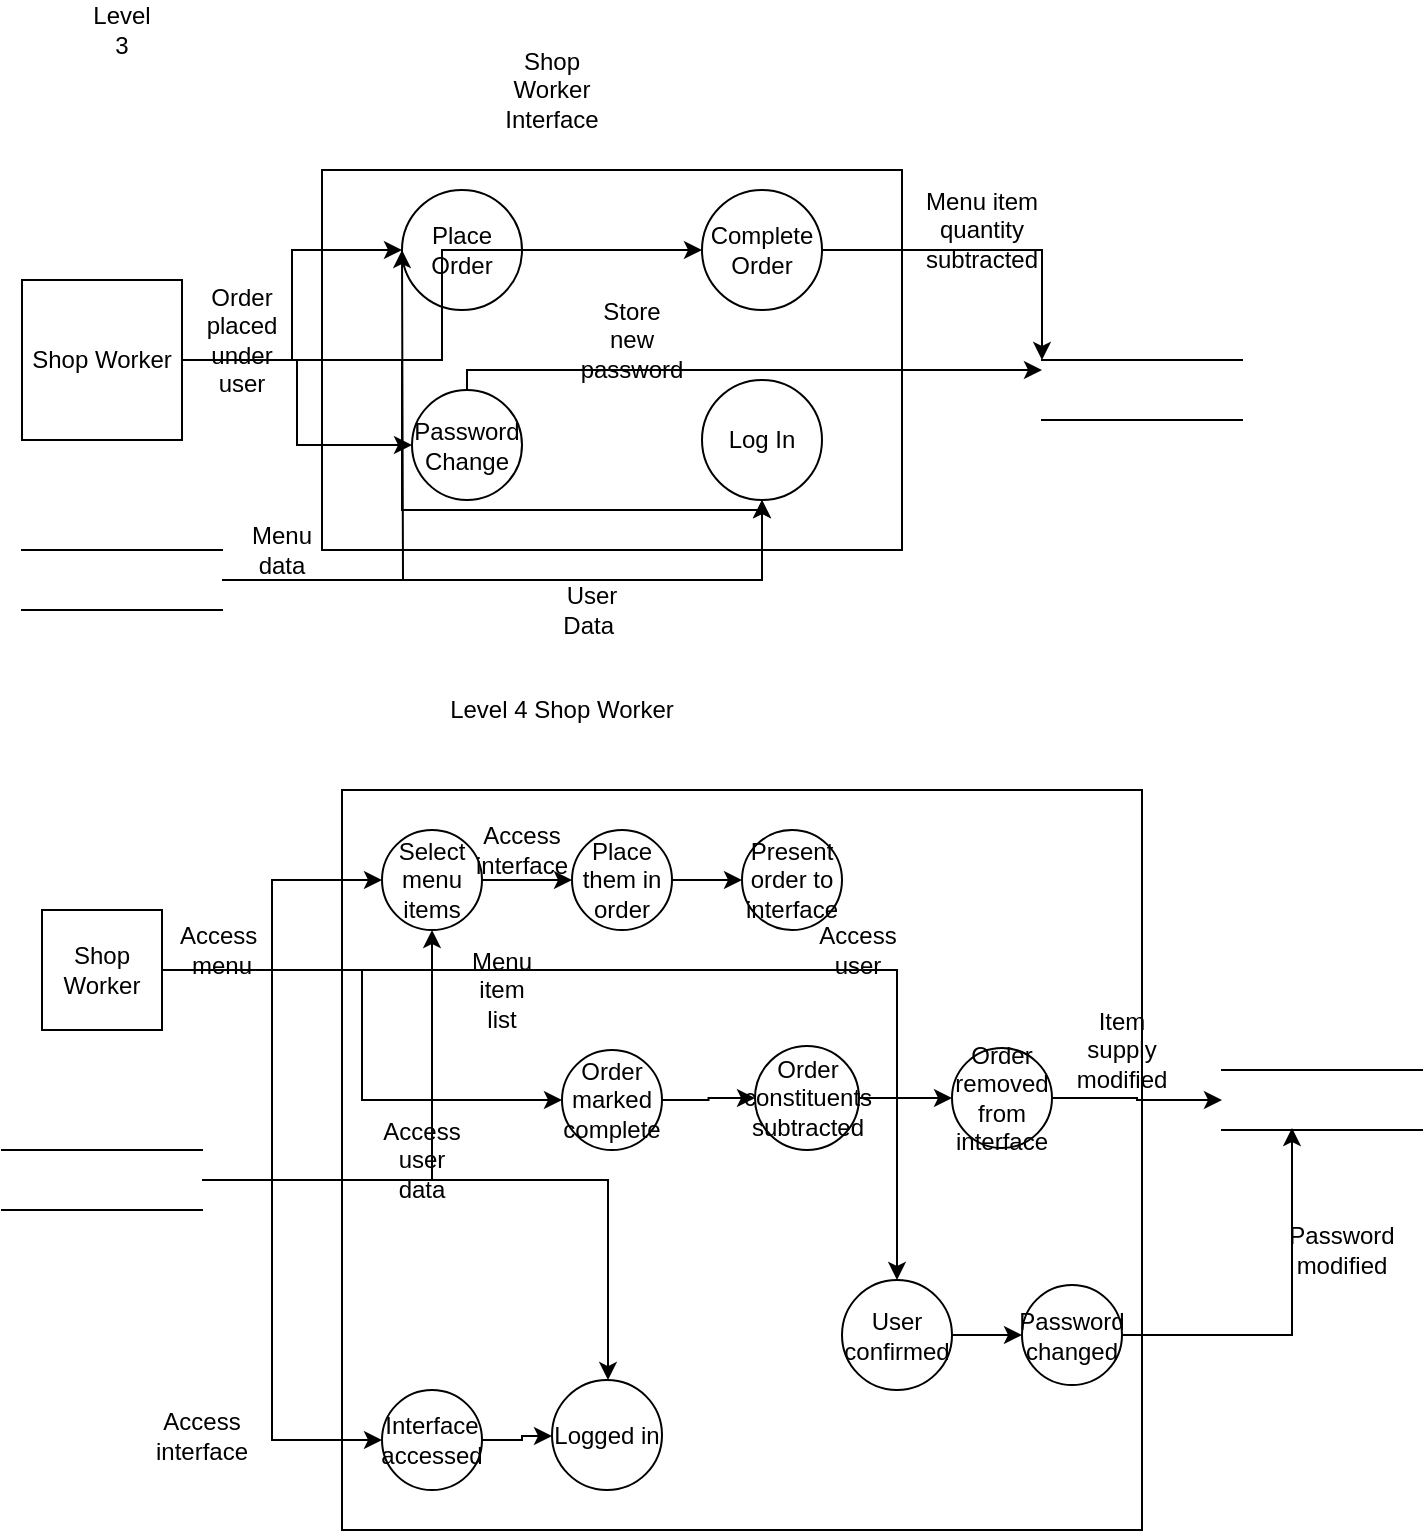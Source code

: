 <mxfile version="10.6.6" type="device"><diagram id="OYHMDqmHyc10RLXJSrQY" name="Page-1"><mxGraphModel dx="1181" dy="649" grid="1" gridSize="10" guides="1" tooltips="1" connect="1" arrows="1" fold="1" page="1" pageScale="1" pageWidth="850" pageHeight="1100" math="0" shadow="0"><root><mxCell id="0"/><mxCell id="1" parent="0"/><mxCell id="fQuJGt3w2EZEu7xlyse4-30" value="" style="rounded=0;whiteSpace=wrap;html=1;" parent="1" vertex="1"><mxGeometry x="180" y="410" width="400" height="370" as="geometry"/></mxCell><mxCell id="fQuJGt3w2EZEu7xlyse4-4" value="" style="rounded=0;whiteSpace=wrap;html=1;" parent="1" vertex="1"><mxGeometry x="170" y="100" width="290" height="190" as="geometry"/></mxCell><mxCell id="fQuJGt3w2EZEu7xlyse4-1" value="Level 3" style="text;html=1;strokeColor=none;fillColor=none;align=center;verticalAlign=middle;whiteSpace=wrap;rounded=0;" parent="1" vertex="1"><mxGeometry x="50" y="20" width="40" height="20" as="geometry"/></mxCell><mxCell id="fQuJGt3w2EZEu7xlyse4-2" value="Place Order" style="ellipse;whiteSpace=wrap;html=1;aspect=fixed;" parent="1" vertex="1"><mxGeometry x="210" y="110" width="60" height="60" as="geometry"/></mxCell><mxCell id="fQuJGt3w2EZEu7xlyse4-16" style="edgeStyle=orthogonalEdgeStyle;rounded=0;orthogonalLoop=1;jettySize=auto;html=1;exitX=1;exitY=0.5;exitDx=0;exitDy=0;entryX=0;entryY=0;entryDx=0;entryDy=0;" parent="1" source="fQuJGt3w2EZEu7xlyse4-3" target="fQuJGt3w2EZEu7xlyse4-10" edge="1"><mxGeometry relative="1" as="geometry"/></mxCell><mxCell id="fQuJGt3w2EZEu7xlyse4-3" value="Complete Order" style="ellipse;whiteSpace=wrap;html=1;aspect=fixed;" parent="1" vertex="1"><mxGeometry x="360" y="110" width="60" height="60" as="geometry"/></mxCell><mxCell id="fQuJGt3w2EZEu7xlyse4-5" value="Shop Worker Interface" style="text;html=1;strokeColor=none;fillColor=none;align=center;verticalAlign=middle;whiteSpace=wrap;rounded=0;" parent="1" vertex="1"><mxGeometry x="265" y="50" width="40" height="20" as="geometry"/></mxCell><mxCell id="fQuJGt3w2EZEu7xlyse4-6" value="Password Change" style="ellipse;whiteSpace=wrap;html=1;aspect=fixed;" parent="1" vertex="1"><mxGeometry x="215" y="210" width="55" height="55" as="geometry"/></mxCell><mxCell id="fQuJGt3w2EZEu7xlyse4-7" value="Log In" style="ellipse;whiteSpace=wrap;html=1;aspect=fixed;" parent="1" vertex="1"><mxGeometry x="360" y="205" width="60" height="60" as="geometry"/></mxCell><mxCell id="fQuJGt3w2EZEu7xlyse4-11" style="edgeStyle=orthogonalEdgeStyle;rounded=0;orthogonalLoop=1;jettySize=auto;html=1;" parent="1" source="fQuJGt3w2EZEu7xlyse4-8" target="fQuJGt3w2EZEu7xlyse4-2" edge="1"><mxGeometry relative="1" as="geometry"/></mxCell><mxCell id="fQuJGt3w2EZEu7xlyse4-15" style="edgeStyle=orthogonalEdgeStyle;rounded=0;orthogonalLoop=1;jettySize=auto;html=1;" parent="1" source="fQuJGt3w2EZEu7xlyse4-8" target="fQuJGt3w2EZEu7xlyse4-3" edge="1"><mxGeometry relative="1" as="geometry"/></mxCell><mxCell id="fQuJGt3w2EZEu7xlyse4-18" style="edgeStyle=orthogonalEdgeStyle;rounded=0;orthogonalLoop=1;jettySize=auto;html=1;" parent="1" source="fQuJGt3w2EZEu7xlyse4-8" target="fQuJGt3w2EZEu7xlyse4-6" edge="1"><mxGeometry relative="1" as="geometry"/></mxCell><mxCell id="fQuJGt3w2EZEu7xlyse4-24" style="edgeStyle=orthogonalEdgeStyle;rounded=0;orthogonalLoop=1;jettySize=auto;html=1;" parent="1" source="fQuJGt3w2EZEu7xlyse4-8" target="fQuJGt3w2EZEu7xlyse4-7" edge="1"><mxGeometry relative="1" as="geometry"><Array as="points"><mxPoint x="210" y="195"/><mxPoint x="210" y="270"/><mxPoint x="390" y="270"/></Array></mxGeometry></mxCell><mxCell id="fQuJGt3w2EZEu7xlyse4-8" value="Shop Worker" style="whiteSpace=wrap;html=1;aspect=fixed;" parent="1" vertex="1"><mxGeometry x="20" y="155" width="80" height="80" as="geometry"/></mxCell><mxCell id="fQuJGt3w2EZEu7xlyse4-12" style="edgeStyle=orthogonalEdgeStyle;rounded=0;orthogonalLoop=1;jettySize=auto;html=1;" parent="1" source="fQuJGt3w2EZEu7xlyse4-9" edge="1"><mxGeometry relative="1" as="geometry"><mxPoint x="210" y="140" as="targetPoint"/></mxGeometry></mxCell><mxCell id="fQuJGt3w2EZEu7xlyse4-25" style="edgeStyle=orthogonalEdgeStyle;rounded=0;orthogonalLoop=1;jettySize=auto;html=1;entryX=0.5;entryY=1;entryDx=0;entryDy=0;" parent="1" source="fQuJGt3w2EZEu7xlyse4-9" target="fQuJGt3w2EZEu7xlyse4-7" edge="1"><mxGeometry relative="1" as="geometry"/></mxCell><mxCell id="fQuJGt3w2EZEu7xlyse4-9" value="" style="html=1;dashed=0;whitespace=wrap;shape=partialRectangle;right=0;left=0;fillColor=none;" parent="1" vertex="1"><mxGeometry x="20" y="290" width="100" height="30" as="geometry"/></mxCell><mxCell id="fQuJGt3w2EZEu7xlyse4-22" style="edgeStyle=orthogonalEdgeStyle;rounded=0;orthogonalLoop=1;jettySize=auto;html=1;" parent="1" source="fQuJGt3w2EZEu7xlyse4-6" target="fQuJGt3w2EZEu7xlyse4-10" edge="1"><mxGeometry relative="1" as="geometry"><Array as="points"><mxPoint x="243" y="200"/></Array></mxGeometry></mxCell><mxCell id="fQuJGt3w2EZEu7xlyse4-10" value="" style="html=1;dashed=0;whitespace=wrap;shape=partialRectangle;right=0;left=0;fillColor=none;" parent="1" vertex="1"><mxGeometry x="530" y="195" width="100" height="30" as="geometry"/></mxCell><mxCell id="fQuJGt3w2EZEu7xlyse4-13" value="Order placed under user" style="text;html=1;strokeColor=none;fillColor=none;align=center;verticalAlign=middle;whiteSpace=wrap;rounded=0;" parent="1" vertex="1"><mxGeometry x="110" y="175" width="40" height="20" as="geometry"/></mxCell><mxCell id="fQuJGt3w2EZEu7xlyse4-14" value="Menu data" style="text;html=1;strokeColor=none;fillColor=none;align=center;verticalAlign=middle;whiteSpace=wrap;rounded=0;" parent="1" vertex="1"><mxGeometry x="130" y="280" width="40" height="20" as="geometry"/></mxCell><mxCell id="fQuJGt3w2EZEu7xlyse4-17" value="Menu item quantity subtracted" style="text;html=1;strokeColor=none;fillColor=none;align=center;verticalAlign=middle;whiteSpace=wrap;rounded=0;" parent="1" vertex="1"><mxGeometry x="480" y="120" width="40" height="20" as="geometry"/></mxCell><mxCell id="fQuJGt3w2EZEu7xlyse4-23" value="Store new password" style="text;html=1;strokeColor=none;fillColor=none;align=center;verticalAlign=middle;whiteSpace=wrap;rounded=0;" parent="1" vertex="1"><mxGeometry x="305" y="175" width="40" height="20" as="geometry"/></mxCell><mxCell id="fQuJGt3w2EZEu7xlyse4-26" value="User Data&amp;nbsp;" style="text;html=1;strokeColor=none;fillColor=none;align=center;verticalAlign=middle;whiteSpace=wrap;rounded=0;" parent="1" vertex="1"><mxGeometry x="285" y="310" width="40" height="20" as="geometry"/></mxCell><mxCell id="fQuJGt3w2EZEu7xlyse4-41" style="edgeStyle=orthogonalEdgeStyle;rounded=0;orthogonalLoop=1;jettySize=auto;html=1;entryX=0;entryY=0.5;entryDx=0;entryDy=0;" parent="1" source="fQuJGt3w2EZEu7xlyse4-27" target="fQuJGt3w2EZEu7xlyse4-31" edge="1"><mxGeometry relative="1" as="geometry"/></mxCell><mxCell id="fQuJGt3w2EZEu7xlyse4-50" style="edgeStyle=orthogonalEdgeStyle;rounded=0;orthogonalLoop=1;jettySize=auto;html=1;exitX=1;exitY=0.5;exitDx=0;exitDy=0;entryX=0;entryY=0.5;entryDx=0;entryDy=0;" parent="1" source="fQuJGt3w2EZEu7xlyse4-27" target="fQuJGt3w2EZEu7xlyse4-35" edge="1"><mxGeometry relative="1" as="geometry"><Array as="points"><mxPoint x="145" y="500"/><mxPoint x="145" y="735"/></Array></mxGeometry></mxCell><mxCell id="fQuJGt3w2EZEu7xlyse4-58" style="edgeStyle=orthogonalEdgeStyle;rounded=0;orthogonalLoop=1;jettySize=auto;html=1;exitX=1;exitY=0.5;exitDx=0;exitDy=0;entryX=0;entryY=0.5;entryDx=0;entryDy=0;" parent="1" source="fQuJGt3w2EZEu7xlyse4-27" target="fQuJGt3w2EZEu7xlyse4-34" edge="1"><mxGeometry relative="1" as="geometry"/></mxCell><mxCell id="fQuJGt3w2EZEu7xlyse4-61" style="edgeStyle=orthogonalEdgeStyle;rounded=0;orthogonalLoop=1;jettySize=auto;html=1;exitX=1;exitY=0.5;exitDx=0;exitDy=0;" parent="1" source="fQuJGt3w2EZEu7xlyse4-27" target="fQuJGt3w2EZEu7xlyse4-37" edge="1"><mxGeometry relative="1" as="geometry"/></mxCell><mxCell id="fQuJGt3w2EZEu7xlyse4-27" value="Shop Worker" style="whiteSpace=wrap;html=1;aspect=fixed;" parent="1" vertex="1"><mxGeometry x="30" y="470" width="60" height="60" as="geometry"/></mxCell><mxCell id="fQuJGt3w2EZEu7xlyse4-28" value="Level 4 Shop Worker" style="text;html=1;strokeColor=none;fillColor=none;align=center;verticalAlign=middle;whiteSpace=wrap;rounded=0;" parent="1" vertex="1"><mxGeometry x="230" y="360" width="120" height="20" as="geometry"/></mxCell><mxCell id="fQuJGt3w2EZEu7xlyse4-54" style="edgeStyle=orthogonalEdgeStyle;rounded=0;orthogonalLoop=1;jettySize=auto;html=1;" parent="1" source="fQuJGt3w2EZEu7xlyse4-29" target="fQuJGt3w2EZEu7xlyse4-36" edge="1"><mxGeometry relative="1" as="geometry"><Array as="points"><mxPoint x="313" y="605"/></Array></mxGeometry></mxCell><mxCell id="fQuJGt3w2EZEu7xlyse4-56" style="edgeStyle=orthogonalEdgeStyle;rounded=0;orthogonalLoop=1;jettySize=auto;html=1;exitX=1;exitY=0.5;exitDx=0;exitDy=0;" parent="1" source="fQuJGt3w2EZEu7xlyse4-29" target="fQuJGt3w2EZEu7xlyse4-31" edge="1"><mxGeometry relative="1" as="geometry"/></mxCell><mxCell id="fQuJGt3w2EZEu7xlyse4-29" value="" style="html=1;dashed=0;whitespace=wrap;shape=partialRectangle;right=0;left=0;fillColor=none;" parent="1" vertex="1"><mxGeometry x="10" y="590" width="100" height="30" as="geometry"/></mxCell><mxCell id="fQuJGt3w2EZEu7xlyse4-42" value="" style="edgeStyle=orthogonalEdgeStyle;rounded=0;orthogonalLoop=1;jettySize=auto;html=1;" parent="1" source="fQuJGt3w2EZEu7xlyse4-31" target="fQuJGt3w2EZEu7xlyse4-32" edge="1"><mxGeometry relative="1" as="geometry"/></mxCell><mxCell id="fQuJGt3w2EZEu7xlyse4-31" value="Select menu items" style="ellipse;whiteSpace=wrap;html=1;aspect=fixed;" parent="1" vertex="1"><mxGeometry x="200" y="430" width="50" height="50" as="geometry"/></mxCell><mxCell id="fQuJGt3w2EZEu7xlyse4-43" value="" style="edgeStyle=orthogonalEdgeStyle;rounded=0;orthogonalLoop=1;jettySize=auto;html=1;" parent="1" source="fQuJGt3w2EZEu7xlyse4-32" target="fQuJGt3w2EZEu7xlyse4-33" edge="1"><mxGeometry relative="1" as="geometry"/></mxCell><mxCell id="fQuJGt3w2EZEu7xlyse4-32" value="Place them in order" style="ellipse;whiteSpace=wrap;html=1;aspect=fixed;" parent="1" vertex="1"><mxGeometry x="295" y="430" width="50" height="50" as="geometry"/></mxCell><mxCell id="fQuJGt3w2EZEu7xlyse4-33" value="Present order to interface" style="ellipse;whiteSpace=wrap;html=1;aspect=fixed;" parent="1" vertex="1"><mxGeometry x="380" y="430" width="50" height="50" as="geometry"/></mxCell><mxCell id="fQuJGt3w2EZEu7xlyse4-44" value="" style="edgeStyle=orthogonalEdgeStyle;rounded=0;orthogonalLoop=1;jettySize=auto;html=1;" parent="1" source="fQuJGt3w2EZEu7xlyse4-34" target="fQuJGt3w2EZEu7xlyse4-39" edge="1"><mxGeometry relative="1" as="geometry"/></mxCell><mxCell id="fQuJGt3w2EZEu7xlyse4-34" value="Order marked complete" style="ellipse;whiteSpace=wrap;html=1;aspect=fixed;" parent="1" vertex="1"><mxGeometry x="290" y="540" width="50" height="50" as="geometry"/></mxCell><mxCell id="fQuJGt3w2EZEu7xlyse4-47" value="" style="edgeStyle=orthogonalEdgeStyle;rounded=0;orthogonalLoop=1;jettySize=auto;html=1;" parent="1" source="fQuJGt3w2EZEu7xlyse4-35" target="fQuJGt3w2EZEu7xlyse4-36" edge="1"><mxGeometry relative="1" as="geometry"><Array as="points"><mxPoint x="270" y="735"/><mxPoint x="270" y="733"/></Array></mxGeometry></mxCell><mxCell id="fQuJGt3w2EZEu7xlyse4-35" value="Interface accessed" style="ellipse;whiteSpace=wrap;html=1;aspect=fixed;" parent="1" vertex="1"><mxGeometry x="200" y="710" width="50" height="50" as="geometry"/></mxCell><mxCell id="fQuJGt3w2EZEu7xlyse4-36" value="Logged in" style="ellipse;whiteSpace=wrap;html=1;aspect=fixed;" parent="1" vertex="1"><mxGeometry x="285" y="705" width="55" height="55" as="geometry"/></mxCell><mxCell id="fQuJGt3w2EZEu7xlyse4-46" value="" style="edgeStyle=orthogonalEdgeStyle;rounded=0;orthogonalLoop=1;jettySize=auto;html=1;" parent="1" source="fQuJGt3w2EZEu7xlyse4-37" target="fQuJGt3w2EZEu7xlyse4-38" edge="1"><mxGeometry relative="1" as="geometry"/></mxCell><mxCell id="fQuJGt3w2EZEu7xlyse4-37" value="User confirmed" style="ellipse;whiteSpace=wrap;html=1;aspect=fixed;" parent="1" vertex="1"><mxGeometry x="430" y="655" width="55" height="55" as="geometry"/></mxCell><mxCell id="fQuJGt3w2EZEu7xlyse4-64" style="edgeStyle=orthogonalEdgeStyle;rounded=0;orthogonalLoop=1;jettySize=auto;html=1;entryX=0.35;entryY=0.967;entryDx=0;entryDy=0;entryPerimeter=0;" parent="1" source="fQuJGt3w2EZEu7xlyse4-38" target="fQuJGt3w2EZEu7xlyse4-59" edge="1"><mxGeometry relative="1" as="geometry"/></mxCell><mxCell id="fQuJGt3w2EZEu7xlyse4-38" value="Password changed" style="ellipse;whiteSpace=wrap;html=1;aspect=fixed;" parent="1" vertex="1"><mxGeometry x="520" y="657.5" width="50" height="50" as="geometry"/></mxCell><mxCell id="fQuJGt3w2EZEu7xlyse4-45" value="" style="edgeStyle=orthogonalEdgeStyle;rounded=0;orthogonalLoop=1;jettySize=auto;html=1;" parent="1" source="fQuJGt3w2EZEu7xlyse4-39" target="fQuJGt3w2EZEu7xlyse4-40" edge="1"><mxGeometry relative="1" as="geometry"/></mxCell><mxCell id="fQuJGt3w2EZEu7xlyse4-39" value="Order constituents subtracted" style="ellipse;whiteSpace=wrap;html=1;aspect=fixed;" parent="1" vertex="1"><mxGeometry x="386.5" y="538" width="52" height="52" as="geometry"/></mxCell><mxCell id="fQuJGt3w2EZEu7xlyse4-63" style="edgeStyle=orthogonalEdgeStyle;rounded=0;orthogonalLoop=1;jettySize=auto;html=1;" parent="1" source="fQuJGt3w2EZEu7xlyse4-40" target="fQuJGt3w2EZEu7xlyse4-59" edge="1"><mxGeometry relative="1" as="geometry"/></mxCell><mxCell id="fQuJGt3w2EZEu7xlyse4-40" value="Order removed from interface" style="ellipse;whiteSpace=wrap;html=1;aspect=fixed;" parent="1" vertex="1"><mxGeometry x="485" y="539" width="50" height="50" as="geometry"/></mxCell><mxCell id="fQuJGt3w2EZEu7xlyse4-48" value="Access&amp;nbsp;&lt;br&gt;menu&lt;br&gt;" style="text;html=1;strokeColor=none;fillColor=none;align=center;verticalAlign=middle;whiteSpace=wrap;rounded=0;" parent="1" vertex="1"><mxGeometry x="100" y="480" width="40" height="20" as="geometry"/></mxCell><mxCell id="fQuJGt3w2EZEu7xlyse4-49" value="Access interface" style="text;html=1;strokeColor=none;fillColor=none;align=center;verticalAlign=middle;whiteSpace=wrap;rounded=0;" parent="1" vertex="1"><mxGeometry x="250" y="430" width="40" height="20" as="geometry"/></mxCell><mxCell id="fQuJGt3w2EZEu7xlyse4-51" value="Access interface" style="text;html=1;strokeColor=none;fillColor=none;align=center;verticalAlign=middle;whiteSpace=wrap;rounded=0;" parent="1" vertex="1"><mxGeometry x="90" y="723" width="40" height="20" as="geometry"/></mxCell><mxCell id="fQuJGt3w2EZEu7xlyse4-55" value="Access user data" style="text;html=1;strokeColor=none;fillColor=none;align=center;verticalAlign=middle;whiteSpace=wrap;rounded=0;" parent="1" vertex="1"><mxGeometry x="200" y="585" width="40" height="20" as="geometry"/></mxCell><mxCell id="fQuJGt3w2EZEu7xlyse4-57" value="Menu item list" style="text;html=1;strokeColor=none;fillColor=none;align=center;verticalAlign=middle;whiteSpace=wrap;rounded=0;" parent="1" vertex="1"><mxGeometry x="240" y="500" width="40" height="20" as="geometry"/></mxCell><mxCell id="fQuJGt3w2EZEu7xlyse4-59" value="" style="html=1;dashed=0;whitespace=wrap;shape=partialRectangle;right=0;left=0;fillColor=none;" parent="1" vertex="1"><mxGeometry x="620" y="550" width="100" height="30" as="geometry"/></mxCell><mxCell id="fQuJGt3w2EZEu7xlyse4-62" value="Access user" style="text;html=1;strokeColor=none;fillColor=none;align=center;verticalAlign=middle;whiteSpace=wrap;rounded=0;" parent="1" vertex="1"><mxGeometry x="418" y="480" width="40" height="20" as="geometry"/></mxCell><mxCell id="fQuJGt3w2EZEu7xlyse4-65" value="Item supply modified" style="text;html=1;strokeColor=none;fillColor=none;align=center;verticalAlign=middle;whiteSpace=wrap;rounded=0;" parent="1" vertex="1"><mxGeometry x="550" y="530" width="40" height="20" as="geometry"/></mxCell><mxCell id="fQuJGt3w2EZEu7xlyse4-66" value="Password modified" style="text;html=1;strokeColor=none;fillColor=none;align=center;verticalAlign=middle;whiteSpace=wrap;rounded=0;" parent="1" vertex="1"><mxGeometry x="660" y="630" width="40" height="20" as="geometry"/></mxCell></root></mxGraphModel></diagram></mxfile>